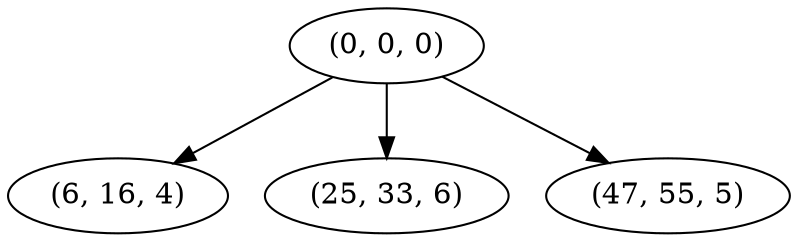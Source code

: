 digraph tree {
    "(0, 0, 0)";
    "(6, 16, 4)";
    "(25, 33, 6)";
    "(47, 55, 5)";
    "(0, 0, 0)" -> "(6, 16, 4)";
    "(0, 0, 0)" -> "(25, 33, 6)";
    "(0, 0, 0)" -> "(47, 55, 5)";
}
